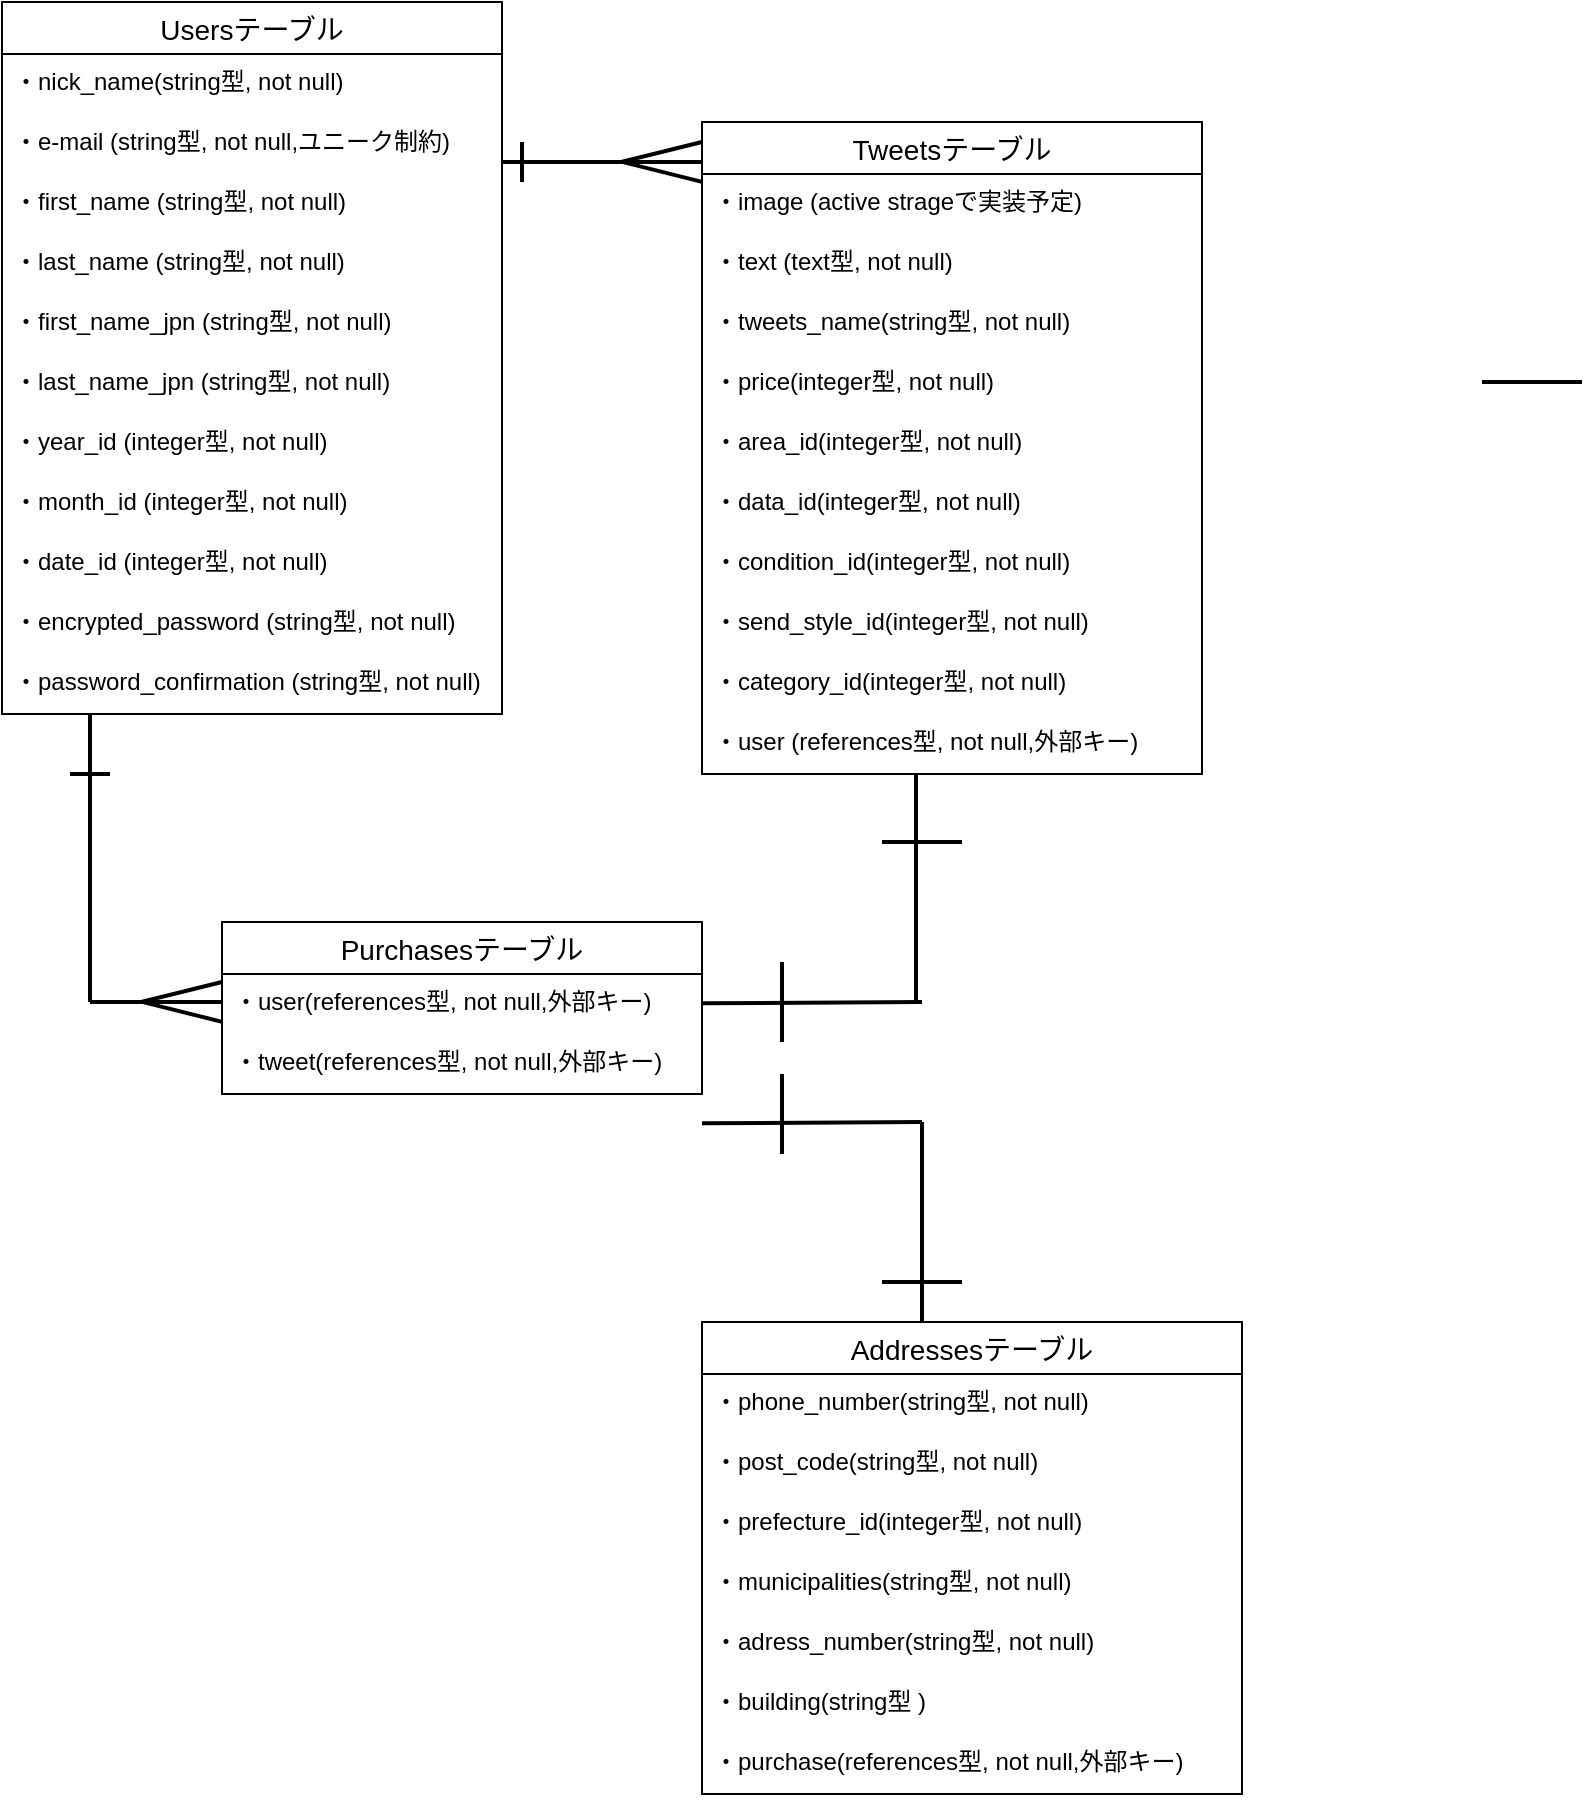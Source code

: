 <mxfile>
    <diagram id="_I6jaJpdgUq8Nt_0W3sl" name="ページ1">
        <mxGraphModel dx="556" dy="667" grid="1" gridSize="10" guides="1" tooltips="1" connect="1" arrows="1" fold="1" page="1" pageScale="1" pageWidth="827" pageHeight="1169" math="0" shadow="0">
            <root>
                <mxCell id="0"/>
                <mxCell id="1" parent="0"/>
                <mxCell id="2" value="Usersテーブル" style="swimlane;fontStyle=0;childLayout=stackLayout;horizontal=1;startSize=26;horizontalStack=0;resizeParent=1;resizeParentMax=0;resizeLast=0;collapsible=1;marginBottom=0;align=center;fontSize=14;" parent="1" vertex="1">
                    <mxGeometry x="370" y="140" width="250" height="356" as="geometry"/>
                </mxCell>
                <mxCell id="3" value="・nick_name(string型, not null)" style="text;strokeColor=none;fillColor=none;spacingLeft=4;spacingRight=4;overflow=hidden;rotatable=0;points=[[0,0.5],[1,0.5]];portConstraint=eastwest;fontSize=12;" parent="2" vertex="1">
                    <mxGeometry y="26" width="250" height="30" as="geometry"/>
                </mxCell>
                <mxCell id="4" value="・e-mail (string型, not null,ユニーク制約)" style="text;strokeColor=none;fillColor=none;spacingLeft=4;spacingRight=4;overflow=hidden;rotatable=0;points=[[0,0.5],[1,0.5]];portConstraint=eastwest;fontSize=12;" parent="2" vertex="1">
                    <mxGeometry y="56" width="250" height="30" as="geometry"/>
                </mxCell>
                <mxCell id="11" value="・first_name (string型, not null)" style="text;strokeColor=none;fillColor=none;spacingLeft=4;spacingRight=4;overflow=hidden;rotatable=0;points=[[0,0.5],[1,0.5]];portConstraint=eastwest;fontSize=12;" parent="2" vertex="1">
                    <mxGeometry y="86" width="250" height="30" as="geometry"/>
                </mxCell>
                <mxCell id="12" value="・last_name (string型, not null)" style="text;strokeColor=none;fillColor=none;spacingLeft=4;spacingRight=4;overflow=hidden;rotatable=0;points=[[0,0.5],[1,0.5]];portConstraint=eastwest;fontSize=12;" parent="2" vertex="1">
                    <mxGeometry y="116" width="250" height="30" as="geometry"/>
                </mxCell>
                <mxCell id="13" value="・first_name_jpn (string型, not null)" style="text;strokeColor=none;fillColor=none;spacingLeft=4;spacingRight=4;overflow=hidden;rotatable=0;points=[[0,0.5],[1,0.5]];portConstraint=eastwest;fontSize=12;" parent="2" vertex="1">
                    <mxGeometry y="146" width="250" height="30" as="geometry"/>
                </mxCell>
                <mxCell id="14" value="・last_name_jpn (string型, not null)" style="text;strokeColor=none;fillColor=none;spacingLeft=4;spacingRight=4;overflow=hidden;rotatable=0;points=[[0,0.5],[1,0.5]];portConstraint=eastwest;fontSize=12;" parent="2" vertex="1">
                    <mxGeometry y="176" width="250" height="30" as="geometry"/>
                </mxCell>
                <mxCell id="7" value="・year_id (integer型, not null)" style="text;strokeColor=none;fillColor=none;spacingLeft=4;spacingRight=4;overflow=hidden;rotatable=0;points=[[0,0.5],[1,0.5]];portConstraint=eastwest;fontSize=12;" parent="2" vertex="1">
                    <mxGeometry y="206" width="250" height="30" as="geometry"/>
                </mxCell>
                <mxCell id="8" value="・month_id (integer型, not null)" style="text;strokeColor=none;fillColor=none;spacingLeft=4;spacingRight=4;overflow=hidden;rotatable=0;points=[[0,0.5],[1,0.5]];portConstraint=eastwest;fontSize=12;" parent="2" vertex="1">
                    <mxGeometry y="236" width="250" height="30" as="geometry"/>
                </mxCell>
                <mxCell id="10" value="・date_id (integer型, not null)" style="text;strokeColor=none;fillColor=none;spacingLeft=4;spacingRight=4;overflow=hidden;rotatable=0;points=[[0,0.5],[1,0.5]];portConstraint=eastwest;fontSize=12;" parent="2" vertex="1">
                    <mxGeometry y="266" width="250" height="30" as="geometry"/>
                </mxCell>
                <mxCell id="5" value="・encrypted_password (string型, not null)" style="text;strokeColor=none;fillColor=none;spacingLeft=4;spacingRight=4;overflow=hidden;rotatable=0;points=[[0,0.5],[1,0.5]];portConstraint=eastwest;fontSize=12;" parent="2" vertex="1">
                    <mxGeometry y="296" width="250" height="30" as="geometry"/>
                </mxCell>
                <mxCell id="9" value="・password_confirmation (string型, not null)" style="text;strokeColor=none;fillColor=none;spacingLeft=4;spacingRight=4;overflow=hidden;rotatable=0;points=[[0,0.5],[1,0.5]];portConstraint=eastwest;fontSize=12;" parent="2" vertex="1">
                    <mxGeometry y="326" width="250" height="30" as="geometry"/>
                </mxCell>
                <mxCell id="25" value="Tweetsテーブル" style="swimlane;fontStyle=0;childLayout=stackLayout;horizontal=1;startSize=26;horizontalStack=0;resizeParent=1;resizeParentMax=0;resizeLast=0;collapsible=1;marginBottom=0;align=center;fontSize=14;" parent="1" vertex="1">
                    <mxGeometry x="720" y="200" width="250" height="326" as="geometry"/>
                </mxCell>
                <mxCell id="26" value="・image (active strageで実装予定)" style="text;strokeColor=none;fillColor=none;spacingLeft=4;spacingRight=4;overflow=hidden;rotatable=0;points=[[0,0.5],[1,0.5]];portConstraint=eastwest;fontSize=12;" parent="25" vertex="1">
                    <mxGeometry y="26" width="250" height="30" as="geometry"/>
                </mxCell>
                <mxCell id="27" value="・text (text型, not null)" style="text;strokeColor=none;fillColor=none;spacingLeft=4;spacingRight=4;overflow=hidden;rotatable=0;points=[[0,0.5],[1,0.5]];portConstraint=eastwest;fontSize=12;" parent="25" vertex="1">
                    <mxGeometry y="56" width="250" height="30" as="geometry"/>
                </mxCell>
                <mxCell id="28" value="・tweets_name(string型, not null)" style="text;strokeColor=none;fillColor=none;spacingLeft=4;spacingRight=4;overflow=hidden;rotatable=0;points=[[0,0.5],[1,0.5]];portConstraint=eastwest;fontSize=12;" parent="25" vertex="1">
                    <mxGeometry y="86" width="250" height="30" as="geometry"/>
                </mxCell>
                <mxCell id="29" value="・price(integer型, not null)" style="text;strokeColor=none;fillColor=none;spacingLeft=4;spacingRight=4;overflow=hidden;rotatable=0;points=[[0,0.5],[1,0.5]];portConstraint=eastwest;fontSize=12;" parent="25" vertex="1">
                    <mxGeometry y="116" width="250" height="30" as="geometry"/>
                </mxCell>
                <mxCell id="40" value="・area_id(integer型, not null)" style="text;strokeColor=none;fillColor=none;spacingLeft=4;spacingRight=4;overflow=hidden;rotatable=0;points=[[0,0.5],[1,0.5]];portConstraint=eastwest;fontSize=12;" parent="25" vertex="1">
                    <mxGeometry y="146" width="250" height="30" as="geometry"/>
                </mxCell>
                <mxCell id="42" value="・data_id(integer型, not null)" style="text;strokeColor=none;fillColor=none;spacingLeft=4;spacingRight=4;overflow=hidden;rotatable=0;points=[[0,0.5],[1,0.5]];portConstraint=eastwest;fontSize=12;" parent="25" vertex="1">
                    <mxGeometry y="176" width="250" height="30" as="geometry"/>
                </mxCell>
                <mxCell id="39" value="・condition_id(integer型, not null)" style="text;strokeColor=none;fillColor=none;spacingLeft=4;spacingRight=4;overflow=hidden;rotatable=0;points=[[0,0.5],[1,0.5]];portConstraint=eastwest;fontSize=12;" parent="25" vertex="1">
                    <mxGeometry y="206" width="250" height="30" as="geometry"/>
                </mxCell>
                <mxCell id="35" value="・send_style_id(integer型, not null)" style="text;strokeColor=none;fillColor=none;spacingLeft=4;spacingRight=4;overflow=hidden;rotatable=0;points=[[0,0.5],[1,0.5]];portConstraint=eastwest;fontSize=12;" parent="25" vertex="1">
                    <mxGeometry y="236" width="250" height="30" as="geometry"/>
                </mxCell>
                <mxCell id="38" value="・category_id(integer型, not null)" style="text;strokeColor=none;fillColor=none;spacingLeft=4;spacingRight=4;overflow=hidden;rotatable=0;points=[[0,0.5],[1,0.5]];portConstraint=eastwest;fontSize=12;" parent="25" vertex="1">
                    <mxGeometry y="266" width="250" height="30" as="geometry"/>
                </mxCell>
                <mxCell id="36" value="・user (references型, not null,外部キー)" style="text;strokeColor=none;fillColor=none;spacingLeft=4;spacingRight=4;overflow=hidden;rotatable=0;points=[[0,0.5],[1,0.5]];portConstraint=eastwest;fontSize=12;" parent="25" vertex="1">
                    <mxGeometry y="296" width="250" height="30" as="geometry"/>
                </mxCell>
                <mxCell id="64" value="Purchasesテーブル" style="swimlane;fontStyle=0;childLayout=stackLayout;horizontal=1;startSize=26;horizontalStack=0;resizeParent=1;resizeParentMax=0;resizeLast=0;collapsible=1;marginBottom=0;align=center;fontSize=14;" parent="1" vertex="1">
                    <mxGeometry x="480" y="600" width="240" height="86" as="geometry"/>
                </mxCell>
                <mxCell id="67" value="・user(references型, not null,外部キー)" style="text;strokeColor=none;fillColor=none;spacingLeft=4;spacingRight=4;overflow=hidden;rotatable=0;points=[[0,0.5],[1,0.5]];portConstraint=eastwest;fontSize=12;" parent="64" vertex="1">
                    <mxGeometry y="26" width="240" height="30" as="geometry"/>
                </mxCell>
                <mxCell id="68" value="・tweet(references型, not null,外部キー)" style="text;strokeColor=none;fillColor=none;spacingLeft=4;spacingRight=4;overflow=hidden;rotatable=0;points=[[0,0.5],[1,0.5]];portConstraint=eastwest;fontSize=12;" parent="64" vertex="1">
                    <mxGeometry y="56" width="240" height="30" as="geometry"/>
                </mxCell>
                <mxCell id="71" value="Addressesテーブル" style="swimlane;fontStyle=0;childLayout=stackLayout;horizontal=1;startSize=26;horizontalStack=0;resizeParent=1;resizeParentMax=0;resizeLast=0;collapsible=1;marginBottom=0;align=center;fontSize=14;" parent="1" vertex="1">
                    <mxGeometry x="720" y="800" width="270" height="236" as="geometry"/>
                </mxCell>
                <mxCell id="78" value="・phone_number(string型, not null)" style="text;strokeColor=none;fillColor=none;spacingLeft=4;spacingRight=4;overflow=hidden;rotatable=0;points=[[0,0.5],[1,0.5]];portConstraint=eastwest;fontSize=12;" parent="71" vertex="1">
                    <mxGeometry y="26" width="270" height="30" as="geometry"/>
                </mxCell>
                <mxCell id="72" value="・post_code(string型, not null)" style="text;strokeColor=none;fillColor=none;spacingLeft=4;spacingRight=4;overflow=hidden;rotatable=0;points=[[0,0.5],[1,0.5]];portConstraint=eastwest;fontSize=12;" parent="71" vertex="1">
                    <mxGeometry y="56" width="270" height="30" as="geometry"/>
                </mxCell>
                <mxCell id="73" value="・prefecture_id(integer型, not null)" style="text;strokeColor=none;fillColor=none;spacingLeft=4;spacingRight=4;overflow=hidden;rotatable=0;points=[[0,0.5],[1,0.5]];portConstraint=eastwest;fontSize=12;" parent="71" vertex="1">
                    <mxGeometry y="86" width="270" height="30" as="geometry"/>
                </mxCell>
                <mxCell id="74" value="・municipalities(string型, not null)" style="text;strokeColor=none;fillColor=none;spacingLeft=4;spacingRight=4;overflow=hidden;rotatable=0;points=[[0,0.5],[1,0.5]];portConstraint=eastwest;fontSize=12;" parent="71" vertex="1">
                    <mxGeometry y="116" width="270" height="30" as="geometry"/>
                </mxCell>
                <mxCell id="75" value="・adress_number(string型, not null)" style="text;strokeColor=none;fillColor=none;spacingLeft=4;spacingRight=4;overflow=hidden;rotatable=0;points=[[0,0.5],[1,0.5]];portConstraint=eastwest;fontSize=12;" parent="71" vertex="1">
                    <mxGeometry y="146" width="270" height="30" as="geometry"/>
                </mxCell>
                <mxCell id="77" value="・building(string型 )" style="text;strokeColor=none;fillColor=none;spacingLeft=4;spacingRight=4;overflow=hidden;rotatable=0;points=[[0,0.5],[1,0.5]];portConstraint=eastwest;fontSize=12;" parent="71" vertex="1">
                    <mxGeometry y="176" width="270" height="30" as="geometry"/>
                </mxCell>
                <mxCell id="76" value="・purchase(references型, not null,外部キー)" style="text;strokeColor=none;fillColor=none;spacingLeft=4;spacingRight=4;overflow=hidden;rotatable=0;points=[[0,0.5],[1,0.5]];portConstraint=eastwest;fontSize=12;" parent="71" vertex="1">
                    <mxGeometry y="206" width="270" height="30" as="geometry"/>
                </mxCell>
                <mxCell id="83" value="" style="endArrow=none;html=1;rounded=0;strokeWidth=2;" parent="1" edge="1">
                    <mxGeometry relative="1" as="geometry">
                        <mxPoint x="414" y="496" as="sourcePoint"/>
                        <mxPoint x="414" y="640" as="targetPoint"/>
                    </mxGeometry>
                </mxCell>
                <mxCell id="84" value="" style="endArrow=none;html=1;rounded=0;strokeWidth=2;" parent="1" edge="1">
                    <mxGeometry relative="1" as="geometry">
                        <mxPoint x="424" y="526" as="sourcePoint"/>
                        <mxPoint x="404" y="526" as="targetPoint"/>
                    </mxGeometry>
                </mxCell>
                <mxCell id="87" value="" style="endArrow=none;html=1;rounded=0;strokeWidth=2;" parent="1" edge="1">
                    <mxGeometry relative="1" as="geometry">
                        <mxPoint x="620" y="220" as="sourcePoint"/>
                        <mxPoint x="720" y="220" as="targetPoint"/>
                    </mxGeometry>
                </mxCell>
                <mxCell id="88" value="" style="endArrow=none;html=1;rounded=0;strokeWidth=2;" parent="1" edge="1">
                    <mxGeometry relative="1" as="geometry">
                        <mxPoint x="630" y="230" as="sourcePoint"/>
                        <mxPoint x="630" y="210" as="targetPoint"/>
                    </mxGeometry>
                </mxCell>
                <mxCell id="91" value="" style="endArrow=none;html=1;rounded=0;strokeWidth=2;" parent="1" edge="1">
                    <mxGeometry relative="1" as="geometry">
                        <mxPoint x="720" y="640.64" as="sourcePoint"/>
                        <mxPoint x="830" y="640" as="targetPoint"/>
                    </mxGeometry>
                </mxCell>
                <mxCell id="94" value="" style="endArrow=none;html=1;rounded=0;strokeWidth=2;" parent="1" edge="1">
                    <mxGeometry relative="1" as="geometry">
                        <mxPoint x="1110" y="330" as="sourcePoint"/>
                        <mxPoint x="1160" y="330" as="targetPoint"/>
                    </mxGeometry>
                </mxCell>
                <mxCell id="96" value="" style="endArrow=none;html=1;rounded=0;strokeWidth=2;" parent="1" edge="1">
                    <mxGeometry relative="1" as="geometry">
                        <mxPoint x="830" y="700" as="sourcePoint"/>
                        <mxPoint x="830" y="800" as="targetPoint"/>
                    </mxGeometry>
                </mxCell>
                <mxCell id="97" value="" style="endArrow=none;html=1;rounded=0;strokeWidth=2;" parent="1" edge="1">
                    <mxGeometry relative="1" as="geometry">
                        <mxPoint x="827" y="526.29" as="sourcePoint"/>
                        <mxPoint x="827" y="640" as="targetPoint"/>
                    </mxGeometry>
                </mxCell>
                <mxCell id="99" value="" style="endArrow=none;html=1;rounded=0;strokeWidth=2;" parent="1" edge="1">
                    <mxGeometry relative="1" as="geometry">
                        <mxPoint x="810" y="780" as="sourcePoint"/>
                        <mxPoint x="850" y="780" as="targetPoint"/>
                    </mxGeometry>
                </mxCell>
                <mxCell id="101" value="" style="endArrow=none;html=1;rounded=0;strokeWidth=2;" parent="1" edge="1">
                    <mxGeometry relative="1" as="geometry">
                        <mxPoint x="414" y="640" as="sourcePoint"/>
                        <mxPoint x="480" y="640" as="targetPoint"/>
                    </mxGeometry>
                </mxCell>
                <mxCell id="102" value="" style="endArrow=none;html=1;rounded=0;strokeWidth=2;entryX=0;entryY=0.049;entryDx=0;entryDy=0;entryPerimeter=0;" parent="1" edge="1">
                    <mxGeometry relative="1" as="geometry">
                        <mxPoint x="480" y="649.91" as="sourcePoint"/>
                        <mxPoint x="480" y="630.004" as="targetPoint"/>
                        <Array as="points">
                            <mxPoint x="440" y="639.91"/>
                        </Array>
                    </mxGeometry>
                </mxCell>
                <mxCell id="107" value="" style="endArrow=none;html=1;rounded=0;strokeWidth=2;" parent="1" edge="1">
                    <mxGeometry relative="1" as="geometry">
                        <mxPoint x="760" y="660" as="sourcePoint"/>
                        <mxPoint x="760" y="620.0" as="targetPoint"/>
                    </mxGeometry>
                </mxCell>
                <mxCell id="112" value="" style="endArrow=none;html=1;rounded=0;strokeWidth=2;" edge="1" parent="1">
                    <mxGeometry relative="1" as="geometry">
                        <mxPoint x="810" y="560" as="sourcePoint"/>
                        <mxPoint x="850" y="560" as="targetPoint"/>
                    </mxGeometry>
                </mxCell>
                <mxCell id="113" value="" style="endArrow=none;html=1;rounded=0;strokeWidth=2;" edge="1" parent="1">
                    <mxGeometry relative="1" as="geometry">
                        <mxPoint x="720" y="700.64" as="sourcePoint"/>
                        <mxPoint x="830" y="700" as="targetPoint"/>
                    </mxGeometry>
                </mxCell>
                <mxCell id="114" value="" style="endArrow=none;html=1;rounded=0;strokeWidth=2;" edge="1" parent="1">
                    <mxGeometry relative="1" as="geometry">
                        <mxPoint x="760" y="716" as="sourcePoint"/>
                        <mxPoint x="760" y="676.0" as="targetPoint"/>
                    </mxGeometry>
                </mxCell>
                <mxCell id="115" value="" style="endArrow=none;html=1;rounded=0;strokeWidth=2;entryX=0;entryY=0.049;entryDx=0;entryDy=0;entryPerimeter=0;" edge="1" parent="1">
                    <mxGeometry relative="1" as="geometry">
                        <mxPoint x="720" y="229.91" as="sourcePoint"/>
                        <mxPoint x="720" y="210.004" as="targetPoint"/>
                        <Array as="points">
                            <mxPoint x="680" y="219.91"/>
                        </Array>
                    </mxGeometry>
                </mxCell>
            </root>
        </mxGraphModel>
    </diagram>
</mxfile>